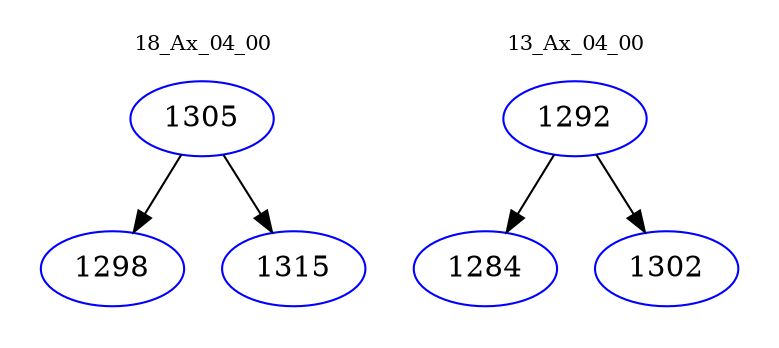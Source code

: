 digraph{
subgraph cluster_0 {
color = white
label = "18_Ax_04_00";
fontsize=10;
T0_1305 [label="1305", color="blue"]
T0_1305 -> T0_1298 [color="black"]
T0_1298 [label="1298", color="blue"]
T0_1305 -> T0_1315 [color="black"]
T0_1315 [label="1315", color="blue"]
}
subgraph cluster_1 {
color = white
label = "13_Ax_04_00";
fontsize=10;
T1_1292 [label="1292", color="blue"]
T1_1292 -> T1_1284 [color="black"]
T1_1284 [label="1284", color="blue"]
T1_1292 -> T1_1302 [color="black"]
T1_1302 [label="1302", color="blue"]
}
}
